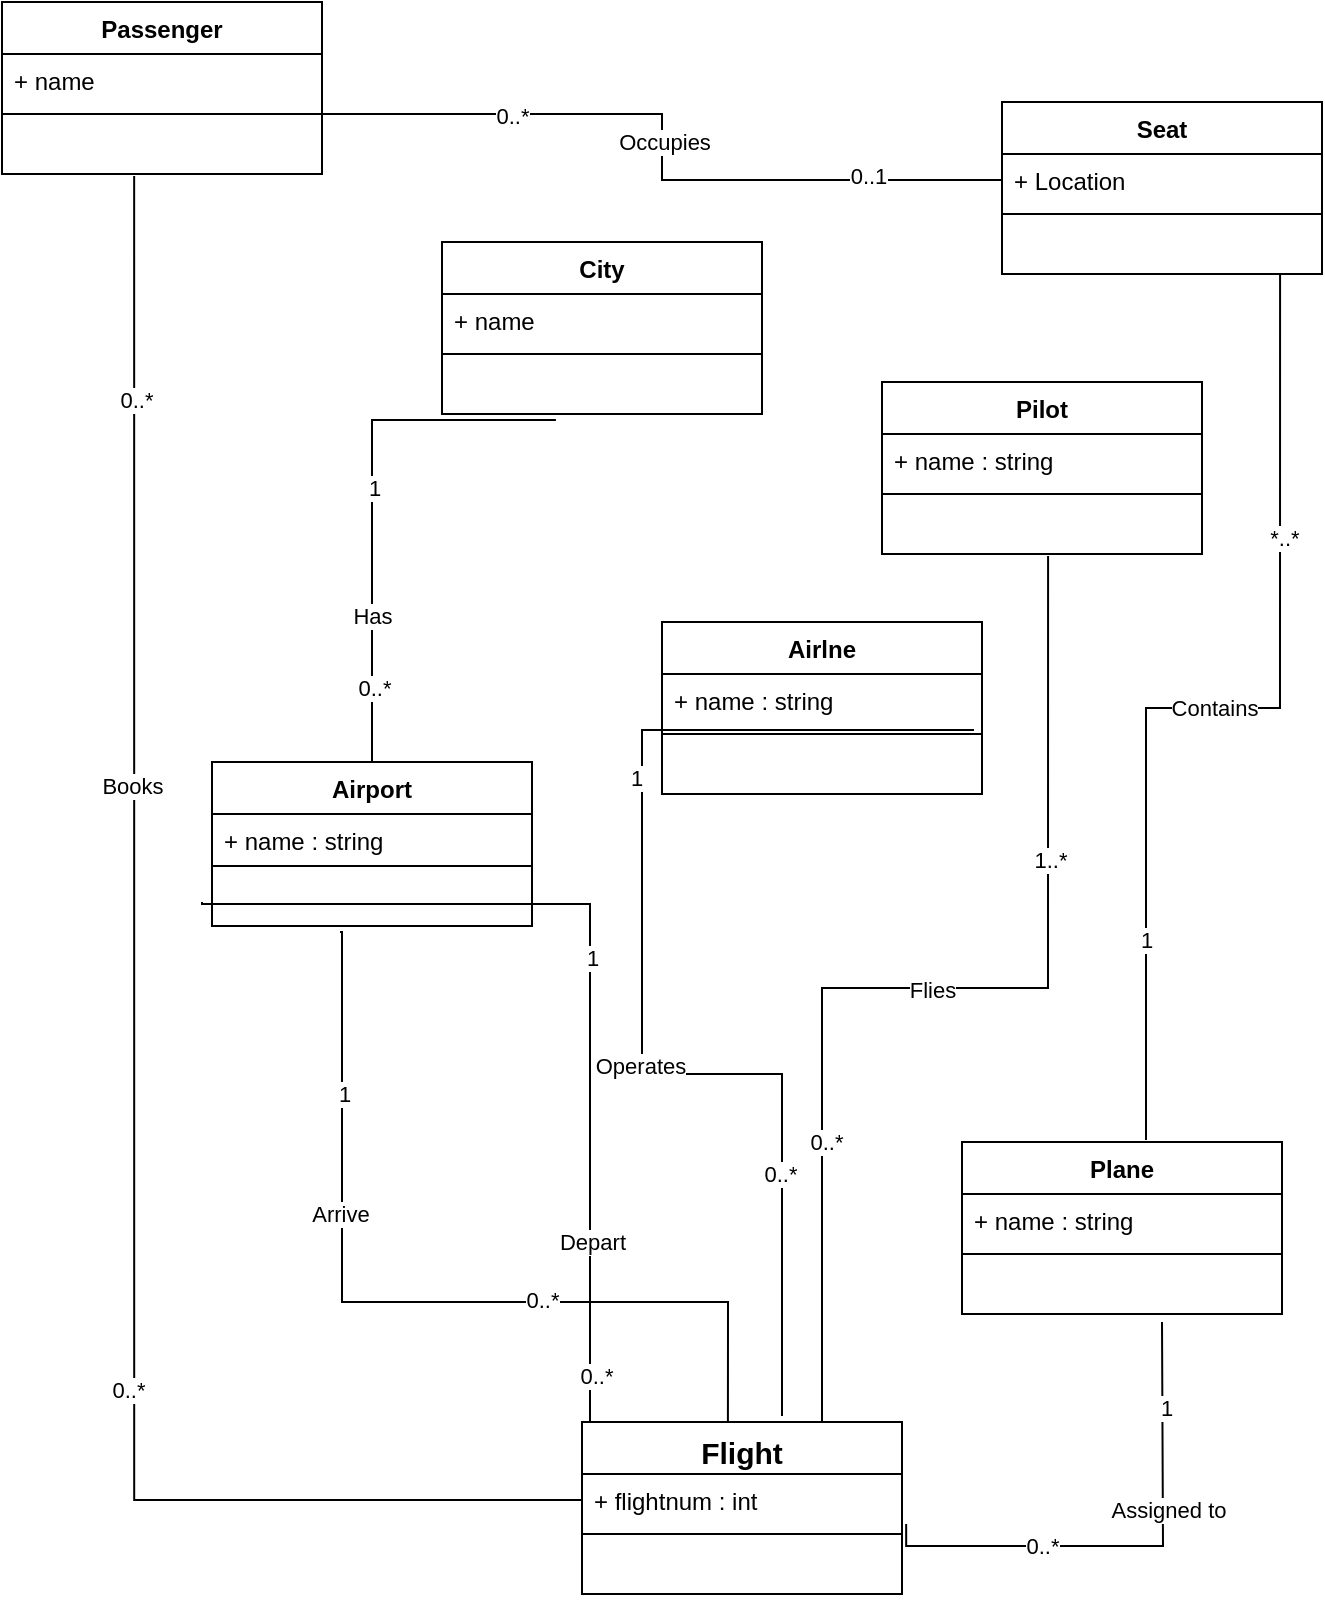 <mxfile version="24.7.12">
  <diagram name="Page-1" id="CE_rK_QQu4wzql79LrfP">
    <mxGraphModel dx="1434" dy="1872" grid="1" gridSize="10" guides="1" tooltips="1" connect="1" arrows="1" fold="1" page="1" pageScale="1" pageWidth="850" pageHeight="1100" math="0" shadow="0">
      <root>
        <mxCell id="0" />
        <mxCell id="1" parent="0" />
        <mxCell id="_2mIFLcZgnzXSxb4yv_Y-1" value="Airlne" style="swimlane;fontStyle=1;align=center;verticalAlign=top;childLayout=stackLayout;horizontal=1;startSize=26;horizontalStack=0;resizeParent=1;resizeParentMax=0;resizeLast=0;collapsible=1;marginBottom=0;whiteSpace=wrap;html=1;" vertex="1" parent="1">
          <mxGeometry x="490" y="180" width="160" height="86" as="geometry" />
        </mxCell>
        <mxCell id="_2mIFLcZgnzXSxb4yv_Y-2" value="+ name : string" style="text;strokeColor=none;fillColor=none;align=left;verticalAlign=top;spacingLeft=4;spacingRight=4;overflow=hidden;rotatable=0;points=[[0,0.5],[1,0.5]];portConstraint=eastwest;whiteSpace=wrap;html=1;" vertex="1" parent="_2mIFLcZgnzXSxb4yv_Y-1">
          <mxGeometry y="26" width="160" height="26" as="geometry" />
        </mxCell>
        <mxCell id="_2mIFLcZgnzXSxb4yv_Y-3" value="" style="line;strokeWidth=1;fillColor=none;align=left;verticalAlign=middle;spacingTop=-1;spacingLeft=3;spacingRight=3;rotatable=0;labelPosition=right;points=[];portConstraint=eastwest;strokeColor=inherit;" vertex="1" parent="_2mIFLcZgnzXSxb4yv_Y-1">
          <mxGeometry y="52" width="160" height="8" as="geometry" />
        </mxCell>
        <mxCell id="_2mIFLcZgnzXSxb4yv_Y-4" value="&lt;div&gt;&lt;br&gt;&lt;/div&gt;&lt;div&gt;&lt;br&gt;&lt;/div&gt;" style="text;strokeColor=none;fillColor=none;align=left;verticalAlign=top;spacingLeft=4;spacingRight=4;overflow=hidden;rotatable=0;points=[[0,0.5],[1,0.5]];portConstraint=eastwest;whiteSpace=wrap;html=1;" vertex="1" parent="_2mIFLcZgnzXSxb4yv_Y-1">
          <mxGeometry y="60" width="160" height="26" as="geometry" />
        </mxCell>
        <mxCell id="_2mIFLcZgnzXSxb4yv_Y-5" value="Plane" style="swimlane;fontStyle=1;align=center;verticalAlign=top;childLayout=stackLayout;horizontal=1;startSize=26;horizontalStack=0;resizeParent=1;resizeParentMax=0;resizeLast=0;collapsible=1;marginBottom=0;whiteSpace=wrap;html=1;" vertex="1" parent="1">
          <mxGeometry x="640" y="440" width="160" height="86" as="geometry" />
        </mxCell>
        <mxCell id="_2mIFLcZgnzXSxb4yv_Y-6" value="+ name : string" style="text;strokeColor=none;fillColor=none;align=left;verticalAlign=top;spacingLeft=4;spacingRight=4;overflow=hidden;rotatable=0;points=[[0,0.5],[1,0.5]];portConstraint=eastwest;whiteSpace=wrap;html=1;" vertex="1" parent="_2mIFLcZgnzXSxb4yv_Y-5">
          <mxGeometry y="26" width="160" height="26" as="geometry" />
        </mxCell>
        <mxCell id="_2mIFLcZgnzXSxb4yv_Y-7" value="" style="line;strokeWidth=1;fillColor=none;align=left;verticalAlign=middle;spacingTop=-1;spacingLeft=3;spacingRight=3;rotatable=0;labelPosition=right;points=[];portConstraint=eastwest;strokeColor=inherit;" vertex="1" parent="_2mIFLcZgnzXSxb4yv_Y-5">
          <mxGeometry y="52" width="160" height="8" as="geometry" />
        </mxCell>
        <mxCell id="_2mIFLcZgnzXSxb4yv_Y-8" value="&lt;div&gt;&lt;br&gt;&lt;/div&gt;&lt;div&gt;&lt;br&gt;&lt;/div&gt;" style="text;strokeColor=none;fillColor=none;align=left;verticalAlign=top;spacingLeft=4;spacingRight=4;overflow=hidden;rotatable=0;points=[[0,0.5],[1,0.5]];portConstraint=eastwest;whiteSpace=wrap;html=1;" vertex="1" parent="_2mIFLcZgnzXSxb4yv_Y-5">
          <mxGeometry y="60" width="160" height="26" as="geometry" />
        </mxCell>
        <mxCell id="_2mIFLcZgnzXSxb4yv_Y-9" value="Passenger" style="swimlane;fontStyle=1;align=center;verticalAlign=top;childLayout=stackLayout;horizontal=1;startSize=26;horizontalStack=0;resizeParent=1;resizeParentMax=0;resizeLast=0;collapsible=1;marginBottom=0;whiteSpace=wrap;html=1;" vertex="1" parent="1">
          <mxGeometry x="160" y="-130" width="160" height="86" as="geometry" />
        </mxCell>
        <mxCell id="_2mIFLcZgnzXSxb4yv_Y-10" value="+ name" style="text;strokeColor=none;fillColor=none;align=left;verticalAlign=top;spacingLeft=4;spacingRight=4;overflow=hidden;rotatable=0;points=[[0,0.5],[1,0.5]];portConstraint=eastwest;whiteSpace=wrap;html=1;" vertex="1" parent="_2mIFLcZgnzXSxb4yv_Y-9">
          <mxGeometry y="26" width="160" height="26" as="geometry" />
        </mxCell>
        <mxCell id="_2mIFLcZgnzXSxb4yv_Y-11" value="" style="line;strokeWidth=1;fillColor=none;align=left;verticalAlign=middle;spacingTop=-1;spacingLeft=3;spacingRight=3;rotatable=0;labelPosition=right;points=[];portConstraint=eastwest;strokeColor=inherit;" vertex="1" parent="_2mIFLcZgnzXSxb4yv_Y-9">
          <mxGeometry y="52" width="160" height="8" as="geometry" />
        </mxCell>
        <mxCell id="_2mIFLcZgnzXSxb4yv_Y-12" value="&lt;div&gt;&lt;br&gt;&lt;/div&gt;&lt;div&gt;&lt;br&gt;&lt;/div&gt;" style="text;strokeColor=none;fillColor=none;align=left;verticalAlign=top;spacingLeft=4;spacingRight=4;overflow=hidden;rotatable=0;points=[[0,0.5],[1,0.5]];portConstraint=eastwest;whiteSpace=wrap;html=1;" vertex="1" parent="_2mIFLcZgnzXSxb4yv_Y-9">
          <mxGeometry y="60" width="160" height="26" as="geometry" />
        </mxCell>
        <mxCell id="_2mIFLcZgnzXSxb4yv_Y-13" value="Seat" style="swimlane;fontStyle=1;align=center;verticalAlign=top;childLayout=stackLayout;horizontal=1;startSize=26;horizontalStack=0;resizeParent=1;resizeParentMax=0;resizeLast=0;collapsible=1;marginBottom=0;whiteSpace=wrap;html=1;" vertex="1" parent="1">
          <mxGeometry x="660" y="-80" width="160" height="86" as="geometry" />
        </mxCell>
        <mxCell id="_2mIFLcZgnzXSxb4yv_Y-14" value="+ Location" style="text;strokeColor=none;fillColor=none;align=left;verticalAlign=top;spacingLeft=4;spacingRight=4;overflow=hidden;rotatable=0;points=[[0,0.5],[1,0.5]];portConstraint=eastwest;whiteSpace=wrap;html=1;" vertex="1" parent="_2mIFLcZgnzXSxb4yv_Y-13">
          <mxGeometry y="26" width="160" height="26" as="geometry" />
        </mxCell>
        <mxCell id="_2mIFLcZgnzXSxb4yv_Y-15" value="" style="line;strokeWidth=1;fillColor=none;align=left;verticalAlign=middle;spacingTop=-1;spacingLeft=3;spacingRight=3;rotatable=0;labelPosition=right;points=[];portConstraint=eastwest;strokeColor=inherit;" vertex="1" parent="_2mIFLcZgnzXSxb4yv_Y-13">
          <mxGeometry y="52" width="160" height="8" as="geometry" />
        </mxCell>
        <mxCell id="_2mIFLcZgnzXSxb4yv_Y-16" value="&lt;div&gt;&lt;br&gt;&lt;/div&gt;&lt;div&gt;&lt;br&gt;&lt;/div&gt;" style="text;strokeColor=none;fillColor=none;align=left;verticalAlign=top;spacingLeft=4;spacingRight=4;overflow=hidden;rotatable=0;points=[[0,0.5],[1,0.5]];portConstraint=eastwest;whiteSpace=wrap;html=1;" vertex="1" parent="_2mIFLcZgnzXSxb4yv_Y-13">
          <mxGeometry y="60" width="160" height="26" as="geometry" />
        </mxCell>
        <mxCell id="_2mIFLcZgnzXSxb4yv_Y-17" value="City" style="swimlane;fontStyle=1;align=center;verticalAlign=top;childLayout=stackLayout;horizontal=1;startSize=26;horizontalStack=0;resizeParent=1;resizeParentMax=0;resizeLast=0;collapsible=1;marginBottom=0;whiteSpace=wrap;html=1;" vertex="1" parent="1">
          <mxGeometry x="380" y="-10" width="160" height="86" as="geometry" />
        </mxCell>
        <mxCell id="_2mIFLcZgnzXSxb4yv_Y-18" value="+ name" style="text;strokeColor=none;fillColor=none;align=left;verticalAlign=top;spacingLeft=4;spacingRight=4;overflow=hidden;rotatable=0;points=[[0,0.5],[1,0.5]];portConstraint=eastwest;whiteSpace=wrap;html=1;" vertex="1" parent="_2mIFLcZgnzXSxb4yv_Y-17">
          <mxGeometry y="26" width="160" height="26" as="geometry" />
        </mxCell>
        <mxCell id="_2mIFLcZgnzXSxb4yv_Y-19" value="" style="line;strokeWidth=1;fillColor=none;align=left;verticalAlign=middle;spacingTop=-1;spacingLeft=3;spacingRight=3;rotatable=0;labelPosition=right;points=[];portConstraint=eastwest;strokeColor=inherit;" vertex="1" parent="_2mIFLcZgnzXSxb4yv_Y-17">
          <mxGeometry y="52" width="160" height="8" as="geometry" />
        </mxCell>
        <mxCell id="_2mIFLcZgnzXSxb4yv_Y-20" value="&lt;div&gt;&lt;br&gt;&lt;/div&gt;&lt;div&gt;&lt;br&gt;&lt;/div&gt;" style="text;strokeColor=none;fillColor=none;align=left;verticalAlign=top;spacingLeft=4;spacingRight=4;overflow=hidden;rotatable=0;points=[[0,0.5],[1,0.5]];portConstraint=eastwest;whiteSpace=wrap;html=1;" vertex="1" parent="_2mIFLcZgnzXSxb4yv_Y-17">
          <mxGeometry y="60" width="160" height="26" as="geometry" />
        </mxCell>
        <mxCell id="_2mIFLcZgnzXSxb4yv_Y-21" value="Pilot" style="swimlane;fontStyle=1;align=center;verticalAlign=top;childLayout=stackLayout;horizontal=1;startSize=26;horizontalStack=0;resizeParent=1;resizeParentMax=0;resizeLast=0;collapsible=1;marginBottom=0;whiteSpace=wrap;html=1;" vertex="1" parent="1">
          <mxGeometry x="600" y="60" width="160" height="86" as="geometry" />
        </mxCell>
        <mxCell id="_2mIFLcZgnzXSxb4yv_Y-22" value="+ name : string" style="text;strokeColor=none;fillColor=none;align=left;verticalAlign=top;spacingLeft=4;spacingRight=4;overflow=hidden;rotatable=0;points=[[0,0.5],[1,0.5]];portConstraint=eastwest;whiteSpace=wrap;html=1;" vertex="1" parent="_2mIFLcZgnzXSxb4yv_Y-21">
          <mxGeometry y="26" width="160" height="26" as="geometry" />
        </mxCell>
        <mxCell id="_2mIFLcZgnzXSxb4yv_Y-23" value="" style="line;strokeWidth=1;fillColor=none;align=left;verticalAlign=middle;spacingTop=-1;spacingLeft=3;spacingRight=3;rotatable=0;labelPosition=right;points=[];portConstraint=eastwest;strokeColor=inherit;" vertex="1" parent="_2mIFLcZgnzXSxb4yv_Y-21">
          <mxGeometry y="52" width="160" height="8" as="geometry" />
        </mxCell>
        <mxCell id="_2mIFLcZgnzXSxb4yv_Y-24" value="&lt;div&gt;&lt;br&gt;&lt;/div&gt;&lt;div&gt;&lt;br&gt;&lt;/div&gt;" style="text;strokeColor=none;fillColor=none;align=left;verticalAlign=top;spacingLeft=4;spacingRight=4;overflow=hidden;rotatable=0;points=[[0,0.5],[1,0.5]];portConstraint=eastwest;whiteSpace=wrap;html=1;" vertex="1" parent="_2mIFLcZgnzXSxb4yv_Y-21">
          <mxGeometry y="60" width="160" height="26" as="geometry" />
        </mxCell>
        <mxCell id="_2mIFLcZgnzXSxb4yv_Y-25" value="Airport" style="swimlane;fontStyle=1;align=center;verticalAlign=top;childLayout=stackLayout;horizontal=1;startSize=26;horizontalStack=0;resizeParent=1;resizeParentMax=0;resizeLast=0;collapsible=1;marginBottom=0;whiteSpace=wrap;html=1;" vertex="1" parent="1">
          <mxGeometry x="265" y="250" width="160" height="82" as="geometry" />
        </mxCell>
        <mxCell id="_2mIFLcZgnzXSxb4yv_Y-26" value="+ name : string" style="text;strokeColor=none;fillColor=none;align=left;verticalAlign=top;spacingLeft=4;spacingRight=4;overflow=hidden;rotatable=0;points=[[0,0.5],[1,0.5]];portConstraint=eastwest;whiteSpace=wrap;html=1;" vertex="1" parent="_2mIFLcZgnzXSxb4yv_Y-25">
          <mxGeometry y="26" width="160" height="22" as="geometry" />
        </mxCell>
        <mxCell id="_2mIFLcZgnzXSxb4yv_Y-27" value="" style="line;strokeWidth=1;fillColor=none;align=left;verticalAlign=middle;spacingTop=-1;spacingLeft=3;spacingRight=3;rotatable=0;labelPosition=right;points=[];portConstraint=eastwest;strokeColor=inherit;" vertex="1" parent="_2mIFLcZgnzXSxb4yv_Y-25">
          <mxGeometry y="48" width="160" height="8" as="geometry" />
        </mxCell>
        <mxCell id="_2mIFLcZgnzXSxb4yv_Y-28" value="&lt;div&gt;&lt;br&gt;&lt;/div&gt;&lt;div&gt;&lt;br&gt;&lt;/div&gt;" style="text;strokeColor=none;fillColor=none;align=left;verticalAlign=top;spacingLeft=4;spacingRight=4;overflow=hidden;rotatable=0;points=[[0,0.5],[1,0.5]];portConstraint=eastwest;whiteSpace=wrap;html=1;" vertex="1" parent="_2mIFLcZgnzXSxb4yv_Y-25">
          <mxGeometry y="56" width="160" height="26" as="geometry" />
        </mxCell>
        <mxCell id="_2mIFLcZgnzXSxb4yv_Y-29" value="&lt;font style=&quot;font-size: 15px;&quot;&gt;Flight&lt;/font&gt;" style="swimlane;fontStyle=1;align=center;verticalAlign=top;childLayout=stackLayout;horizontal=1;startSize=26;horizontalStack=0;resizeParent=1;resizeParentMax=0;resizeLast=0;collapsible=1;marginBottom=0;whiteSpace=wrap;html=1;" vertex="1" parent="1">
          <mxGeometry x="450" y="580" width="160" height="86" as="geometry" />
        </mxCell>
        <mxCell id="_2mIFLcZgnzXSxb4yv_Y-30" value="+ flightnum : int" style="text;strokeColor=none;fillColor=none;align=left;verticalAlign=top;spacingLeft=4;spacingRight=4;overflow=hidden;rotatable=0;points=[[0,0.5],[1,0.5]];portConstraint=eastwest;whiteSpace=wrap;html=1;" vertex="1" parent="_2mIFLcZgnzXSxb4yv_Y-29">
          <mxGeometry y="26" width="160" height="26" as="geometry" />
        </mxCell>
        <mxCell id="_2mIFLcZgnzXSxb4yv_Y-31" value="" style="line;strokeWidth=1;fillColor=none;align=left;verticalAlign=middle;spacingTop=-1;spacingLeft=3;spacingRight=3;rotatable=0;labelPosition=right;points=[];portConstraint=eastwest;strokeColor=inherit;" vertex="1" parent="_2mIFLcZgnzXSxb4yv_Y-29">
          <mxGeometry y="52" width="160" height="8" as="geometry" />
        </mxCell>
        <mxCell id="_2mIFLcZgnzXSxb4yv_Y-32" value="&lt;div&gt;&lt;br&gt;&lt;/div&gt;&lt;div&gt;&lt;br&gt;&lt;/div&gt;" style="text;strokeColor=none;fillColor=none;align=left;verticalAlign=top;spacingLeft=4;spacingRight=4;overflow=hidden;rotatable=0;points=[[0,0.5],[1,0.5]];portConstraint=eastwest;whiteSpace=wrap;html=1;" vertex="1" parent="_2mIFLcZgnzXSxb4yv_Y-29">
          <mxGeometry y="60" width="160" height="26" as="geometry" />
        </mxCell>
        <mxCell id="_2mIFLcZgnzXSxb4yv_Y-78" value="" style="endArrow=none;html=1;edgeStyle=orthogonalEdgeStyle;rounded=0;exitX=0.4;exitY=1.115;exitDx=0;exitDy=0;exitPerimeter=0;entryX=0.456;entryY=0;entryDx=0;entryDy=0;entryPerimeter=0;" edge="1" parent="1" source="_2mIFLcZgnzXSxb4yv_Y-28" target="_2mIFLcZgnzXSxb4yv_Y-29">
          <mxGeometry relative="1" as="geometry">
            <mxPoint x="310" y="510" as="sourcePoint" />
            <mxPoint x="470" y="510" as="targetPoint" />
            <Array as="points">
              <mxPoint x="330" y="335" />
              <mxPoint x="330" y="520" />
              <mxPoint x="523" y="520" />
            </Array>
          </mxGeometry>
        </mxCell>
        <mxCell id="_2mIFLcZgnzXSxb4yv_Y-79" value="" style="edgeLabel;resizable=0;html=1;align=left;verticalAlign=bottom;" connectable="0" vertex="1" parent="_2mIFLcZgnzXSxb4yv_Y-78">
          <mxGeometry x="-1" relative="1" as="geometry" />
        </mxCell>
        <mxCell id="_2mIFLcZgnzXSxb4yv_Y-80" value="" style="edgeLabel;resizable=0;html=1;align=right;verticalAlign=bottom;" connectable="0" vertex="1" parent="_2mIFLcZgnzXSxb4yv_Y-78">
          <mxGeometry x="1" relative="1" as="geometry" />
        </mxCell>
        <mxCell id="_2mIFLcZgnzXSxb4yv_Y-81" value="Arrive" style="edgeLabel;html=1;align=center;verticalAlign=middle;resizable=0;points=[];" vertex="1" connectable="0" parent="_2mIFLcZgnzXSxb4yv_Y-78">
          <mxGeometry x="-0.353" y="-1" relative="1" as="geometry">
            <mxPoint as="offset" />
          </mxGeometry>
        </mxCell>
        <mxCell id="_2mIFLcZgnzXSxb4yv_Y-82" value="1" style="edgeLabel;html=1;align=center;verticalAlign=middle;resizable=0;points=[];" vertex="1" connectable="0" parent="_2mIFLcZgnzXSxb4yv_Y-78">
          <mxGeometry x="-0.626" y="1" relative="1" as="geometry">
            <mxPoint as="offset" />
          </mxGeometry>
        </mxCell>
        <mxCell id="_2mIFLcZgnzXSxb4yv_Y-83" value="0..*" style="edgeLabel;html=1;align=center;verticalAlign=middle;resizable=0;points=[];" vertex="1" connectable="0" parent="_2mIFLcZgnzXSxb4yv_Y-78">
          <mxGeometry x="0.303" y="1" relative="1" as="geometry">
            <mxPoint as="offset" />
          </mxGeometry>
        </mxCell>
        <mxCell id="_2mIFLcZgnzXSxb4yv_Y-84" value="" style="endArrow=none;html=1;edgeStyle=orthogonalEdgeStyle;rounded=0;exitX=0.044;exitY=1.115;exitDx=0;exitDy=0;exitPerimeter=0;entryX=0.25;entryY=0;entryDx=0;entryDy=0;" edge="1" parent="1" target="_2mIFLcZgnzXSxb4yv_Y-29">
          <mxGeometry relative="1" as="geometry">
            <mxPoint x="260.0" y="320.0" as="sourcePoint" />
            <mxPoint x="480" y="570" as="targetPoint" />
            <Array as="points">
              <mxPoint x="260" y="321" />
              <mxPoint x="454" y="321" />
              <mxPoint x="454" y="580" />
            </Array>
          </mxGeometry>
        </mxCell>
        <mxCell id="_2mIFLcZgnzXSxb4yv_Y-85" value="" style="edgeLabel;resizable=0;html=1;align=left;verticalAlign=bottom;" connectable="0" vertex="1" parent="_2mIFLcZgnzXSxb4yv_Y-84">
          <mxGeometry x="-1" relative="1" as="geometry" />
        </mxCell>
        <mxCell id="_2mIFLcZgnzXSxb4yv_Y-86" value="" style="edgeLabel;resizable=0;html=1;align=right;verticalAlign=bottom;" connectable="0" vertex="1" parent="_2mIFLcZgnzXSxb4yv_Y-84">
          <mxGeometry x="1" relative="1" as="geometry" />
        </mxCell>
        <mxCell id="_2mIFLcZgnzXSxb4yv_Y-87" value="Depart" style="edgeLabel;html=1;align=center;verticalAlign=middle;resizable=0;points=[];" vertex="1" connectable="0" parent="_2mIFLcZgnzXSxb4yv_Y-84">
          <mxGeometry x="0.486" y="1" relative="1" as="geometry">
            <mxPoint as="offset" />
          </mxGeometry>
        </mxCell>
        <mxCell id="_2mIFLcZgnzXSxb4yv_Y-88" value="1" style="edgeLabel;html=1;align=center;verticalAlign=middle;resizable=0;points=[];" vertex="1" connectable="0" parent="_2mIFLcZgnzXSxb4yv_Y-84">
          <mxGeometry x="-0.094" y="1" relative="1" as="geometry">
            <mxPoint as="offset" />
          </mxGeometry>
        </mxCell>
        <mxCell id="_2mIFLcZgnzXSxb4yv_Y-89" value="0..*" style="edgeLabel;html=1;align=center;verticalAlign=middle;resizable=0;points=[];" vertex="1" connectable="0" parent="_2mIFLcZgnzXSxb4yv_Y-84">
          <mxGeometry x="0.759" y="3" relative="1" as="geometry">
            <mxPoint as="offset" />
          </mxGeometry>
        </mxCell>
        <mxCell id="_2mIFLcZgnzXSxb4yv_Y-91" value="" style="endArrow=none;html=1;edgeStyle=orthogonalEdgeStyle;rounded=0;exitX=0.413;exitY=1.038;exitDx=0;exitDy=0;exitPerimeter=0;entryX=0;entryY=0.5;entryDx=0;entryDy=0;" edge="1" parent="1" source="_2mIFLcZgnzXSxb4yv_Y-12" target="_2mIFLcZgnzXSxb4yv_Y-30">
          <mxGeometry relative="1" as="geometry">
            <mxPoint x="310" y="400" as="sourcePoint" />
            <mxPoint x="470" y="400" as="targetPoint" />
          </mxGeometry>
        </mxCell>
        <mxCell id="_2mIFLcZgnzXSxb4yv_Y-92" value="" style="edgeLabel;resizable=0;html=1;align=left;verticalAlign=bottom;" connectable="0" vertex="1" parent="_2mIFLcZgnzXSxb4yv_Y-91">
          <mxGeometry x="-1" relative="1" as="geometry" />
        </mxCell>
        <mxCell id="_2mIFLcZgnzXSxb4yv_Y-93" value="" style="edgeLabel;resizable=0;html=1;align=right;verticalAlign=bottom;" connectable="0" vertex="1" parent="_2mIFLcZgnzXSxb4yv_Y-91">
          <mxGeometry x="1" relative="1" as="geometry" />
        </mxCell>
        <mxCell id="_2mIFLcZgnzXSxb4yv_Y-94" value="Books" style="edgeLabel;html=1;align=center;verticalAlign=middle;resizable=0;points=[];" vertex="1" connectable="0" parent="_2mIFLcZgnzXSxb4yv_Y-91">
          <mxGeometry x="-0.311" y="-1" relative="1" as="geometry">
            <mxPoint as="offset" />
          </mxGeometry>
        </mxCell>
        <mxCell id="_2mIFLcZgnzXSxb4yv_Y-95" value="0..*" style="edgeLabel;html=1;align=center;verticalAlign=middle;resizable=0;points=[];" vertex="1" connectable="0" parent="_2mIFLcZgnzXSxb4yv_Y-91">
          <mxGeometry x="-0.747" y="1" relative="1" as="geometry">
            <mxPoint as="offset" />
          </mxGeometry>
        </mxCell>
        <mxCell id="_2mIFLcZgnzXSxb4yv_Y-96" value="0..*" style="edgeLabel;html=1;align=center;verticalAlign=middle;resizable=0;points=[];" vertex="1" connectable="0" parent="_2mIFLcZgnzXSxb4yv_Y-91">
          <mxGeometry x="0.37" y="-3" relative="1" as="geometry">
            <mxPoint as="offset" />
          </mxGeometry>
        </mxCell>
        <mxCell id="_2mIFLcZgnzXSxb4yv_Y-104" value="" style="endArrow=none;html=1;edgeStyle=orthogonalEdgeStyle;rounded=0;entryX=0.625;entryY=-0.035;entryDx=0;entryDy=0;entryPerimeter=0;exitX=0.975;exitY=1.077;exitDx=0;exitDy=0;exitPerimeter=0;" edge="1" parent="1" source="_2mIFLcZgnzXSxb4yv_Y-2" target="_2mIFLcZgnzXSxb4yv_Y-29">
          <mxGeometry relative="1" as="geometry">
            <mxPoint x="320" y="400" as="sourcePoint" />
            <mxPoint x="480" y="400" as="targetPoint" />
          </mxGeometry>
        </mxCell>
        <mxCell id="_2mIFLcZgnzXSxb4yv_Y-105" value="" style="edgeLabel;resizable=0;html=1;align=left;verticalAlign=bottom;" connectable="0" vertex="1" parent="_2mIFLcZgnzXSxb4yv_Y-104">
          <mxGeometry x="-1" relative="1" as="geometry" />
        </mxCell>
        <mxCell id="_2mIFLcZgnzXSxb4yv_Y-106" value="" style="edgeLabel;resizable=0;html=1;align=right;verticalAlign=bottom;" connectable="0" vertex="1" parent="_2mIFLcZgnzXSxb4yv_Y-104">
          <mxGeometry x="1" relative="1" as="geometry" />
        </mxCell>
        <mxCell id="_2mIFLcZgnzXSxb4yv_Y-107" value="1" style="edgeLabel;html=1;align=center;verticalAlign=middle;resizable=0;points=[];" vertex="1" connectable="0" parent="_2mIFLcZgnzXSxb4yv_Y-104">
          <mxGeometry x="-0.345" y="-3" relative="1" as="geometry">
            <mxPoint as="offset" />
          </mxGeometry>
        </mxCell>
        <mxCell id="_2mIFLcZgnzXSxb4yv_Y-108" value="Operates" style="edgeLabel;html=1;align=center;verticalAlign=middle;resizable=0;points=[];" vertex="1" connectable="0" parent="_2mIFLcZgnzXSxb4yv_Y-104">
          <mxGeometry x="0.153" y="-1" relative="1" as="geometry">
            <mxPoint as="offset" />
          </mxGeometry>
        </mxCell>
        <mxCell id="_2mIFLcZgnzXSxb4yv_Y-109" value="0..*" style="edgeLabel;html=1;align=center;verticalAlign=middle;resizable=0;points=[];" vertex="1" connectable="0" parent="_2mIFLcZgnzXSxb4yv_Y-104">
          <mxGeometry x="0.582" y="-1" relative="1" as="geometry">
            <mxPoint as="offset" />
          </mxGeometry>
        </mxCell>
        <mxCell id="_2mIFLcZgnzXSxb4yv_Y-111" value="" style="endArrow=none;html=1;edgeStyle=orthogonalEdgeStyle;rounded=0;exitX=0.519;exitY=1.038;exitDx=0;exitDy=0;exitPerimeter=0;entryX=0.75;entryY=0;entryDx=0;entryDy=0;" edge="1" parent="1" source="_2mIFLcZgnzXSxb4yv_Y-24" target="_2mIFLcZgnzXSxb4yv_Y-29">
          <mxGeometry relative="1" as="geometry">
            <mxPoint x="693" y="170" as="sourcePoint" />
            <mxPoint x="570" y="570" as="targetPoint" />
          </mxGeometry>
        </mxCell>
        <mxCell id="_2mIFLcZgnzXSxb4yv_Y-112" value="" style="edgeLabel;resizable=0;html=1;align=left;verticalAlign=bottom;" connectable="0" vertex="1" parent="_2mIFLcZgnzXSxb4yv_Y-111">
          <mxGeometry x="-1" relative="1" as="geometry" />
        </mxCell>
        <mxCell id="_2mIFLcZgnzXSxb4yv_Y-113" value="" style="edgeLabel;resizable=0;html=1;align=right;verticalAlign=bottom;" connectable="0" vertex="1" parent="_2mIFLcZgnzXSxb4yv_Y-111">
          <mxGeometry x="1" relative="1" as="geometry" />
        </mxCell>
        <mxCell id="_2mIFLcZgnzXSxb4yv_Y-114" value="1..*" style="edgeLabel;html=1;align=center;verticalAlign=middle;resizable=0;points=[];" vertex="1" connectable="0" parent="_2mIFLcZgnzXSxb4yv_Y-111">
          <mxGeometry x="-0.444" y="1" relative="1" as="geometry">
            <mxPoint as="offset" />
          </mxGeometry>
        </mxCell>
        <mxCell id="_2mIFLcZgnzXSxb4yv_Y-115" value="Flies" style="edgeLabel;html=1;align=center;verticalAlign=middle;resizable=0;points=[];" vertex="1" connectable="0" parent="_2mIFLcZgnzXSxb4yv_Y-111">
          <mxGeometry x="0.005" y="1" relative="1" as="geometry">
            <mxPoint as="offset" />
          </mxGeometry>
        </mxCell>
        <mxCell id="_2mIFLcZgnzXSxb4yv_Y-116" value="0..*" style="edgeLabel;html=1;align=center;verticalAlign=middle;resizable=0;points=[];" vertex="1" connectable="0" parent="_2mIFLcZgnzXSxb4yv_Y-111">
          <mxGeometry x="0.485" y="2" relative="1" as="geometry">
            <mxPoint as="offset" />
          </mxGeometry>
        </mxCell>
        <mxCell id="_2mIFLcZgnzXSxb4yv_Y-117" value="" style="endArrow=none;html=1;edgeStyle=orthogonalEdgeStyle;rounded=0;entryX=1.013;entryY=0.962;entryDx=0;entryDy=0;entryPerimeter=0;" edge="1" parent="1" target="_2mIFLcZgnzXSxb4yv_Y-30">
          <mxGeometry relative="1" as="geometry">
            <mxPoint x="740" y="530" as="sourcePoint" />
            <mxPoint x="700" y="300" as="targetPoint" />
          </mxGeometry>
        </mxCell>
        <mxCell id="_2mIFLcZgnzXSxb4yv_Y-118" value="" style="edgeLabel;resizable=0;html=1;align=left;verticalAlign=bottom;" connectable="0" vertex="1" parent="_2mIFLcZgnzXSxb4yv_Y-117">
          <mxGeometry x="-1" relative="1" as="geometry" />
        </mxCell>
        <mxCell id="_2mIFLcZgnzXSxb4yv_Y-119" value="" style="edgeLabel;resizable=0;html=1;align=right;verticalAlign=bottom;" connectable="0" vertex="1" parent="_2mIFLcZgnzXSxb4yv_Y-117">
          <mxGeometry x="1" relative="1" as="geometry" />
        </mxCell>
        <mxCell id="_2mIFLcZgnzXSxb4yv_Y-120" value="Assigned to" style="edgeLabel;html=1;align=center;verticalAlign=middle;resizable=0;points=[];" vertex="1" connectable="0" parent="_2mIFLcZgnzXSxb4yv_Y-117">
          <mxGeometry x="-0.252" y="2" relative="1" as="geometry">
            <mxPoint as="offset" />
          </mxGeometry>
        </mxCell>
        <mxCell id="_2mIFLcZgnzXSxb4yv_Y-121" value="1" style="edgeLabel;html=1;align=center;verticalAlign=middle;resizable=0;points=[];" vertex="1" connectable="0" parent="_2mIFLcZgnzXSxb4yv_Y-117">
          <mxGeometry x="-0.658" y="2" relative="1" as="geometry">
            <mxPoint as="offset" />
          </mxGeometry>
        </mxCell>
        <mxCell id="_2mIFLcZgnzXSxb4yv_Y-122" value="0..*" style="edgeLabel;html=1;align=center;verticalAlign=middle;resizable=0;points=[];" vertex="1" connectable="0" parent="_2mIFLcZgnzXSxb4yv_Y-117">
          <mxGeometry x="0.372" relative="1" as="geometry">
            <mxPoint as="offset" />
          </mxGeometry>
        </mxCell>
        <mxCell id="_2mIFLcZgnzXSxb4yv_Y-123" value="Contains" style="endArrow=none;html=1;edgeStyle=orthogonalEdgeStyle;rounded=0;entryX=0.575;entryY=-0.012;entryDx=0;entryDy=0;entryPerimeter=0;exitX=0.869;exitY=1;exitDx=0;exitDy=0;exitPerimeter=0;" edge="1" parent="1" source="_2mIFLcZgnzXSxb4yv_Y-16" target="_2mIFLcZgnzXSxb4yv_Y-5">
          <mxGeometry relative="1" as="geometry">
            <mxPoint x="540" y="100" as="sourcePoint" />
            <mxPoint x="700" y="100" as="targetPoint" />
          </mxGeometry>
        </mxCell>
        <mxCell id="_2mIFLcZgnzXSxb4yv_Y-124" value="" style="edgeLabel;resizable=0;html=1;align=left;verticalAlign=bottom;" connectable="0" vertex="1" parent="_2mIFLcZgnzXSxb4yv_Y-123">
          <mxGeometry x="-1" relative="1" as="geometry" />
        </mxCell>
        <mxCell id="_2mIFLcZgnzXSxb4yv_Y-125" value="" style="edgeLabel;resizable=0;html=1;align=right;verticalAlign=bottom;" connectable="0" vertex="1" parent="_2mIFLcZgnzXSxb4yv_Y-123">
          <mxGeometry x="1" relative="1" as="geometry" />
        </mxCell>
        <mxCell id="_2mIFLcZgnzXSxb4yv_Y-126" value="*..*" style="edgeLabel;html=1;align=center;verticalAlign=middle;resizable=0;points=[];" vertex="1" connectable="0" parent="_2mIFLcZgnzXSxb4yv_Y-123">
          <mxGeometry x="-0.472" y="2" relative="1" as="geometry">
            <mxPoint as="offset" />
          </mxGeometry>
        </mxCell>
        <mxCell id="_2mIFLcZgnzXSxb4yv_Y-127" value="1" style="edgeLabel;html=1;align=center;verticalAlign=middle;resizable=0;points=[];" vertex="1" connectable="0" parent="_2mIFLcZgnzXSxb4yv_Y-123">
          <mxGeometry x="0.6" relative="1" as="geometry">
            <mxPoint as="offset" />
          </mxGeometry>
        </mxCell>
        <mxCell id="_2mIFLcZgnzXSxb4yv_Y-128" value="" style="endArrow=none;html=1;edgeStyle=orthogonalEdgeStyle;rounded=0;exitX=1;exitY=1.154;exitDx=0;exitDy=0;exitPerimeter=0;" edge="1" parent="1" source="_2mIFLcZgnzXSxb4yv_Y-10" target="_2mIFLcZgnzXSxb4yv_Y-14">
          <mxGeometry relative="1" as="geometry">
            <mxPoint x="390" y="100" as="sourcePoint" />
            <mxPoint x="550" y="100" as="targetPoint" />
            <Array as="points">
              <mxPoint x="490" y="-74" />
              <mxPoint x="490" y="-41" />
            </Array>
          </mxGeometry>
        </mxCell>
        <mxCell id="_2mIFLcZgnzXSxb4yv_Y-131" value="Occupies" style="edgeLabel;html=1;align=center;verticalAlign=middle;resizable=0;points=[];" vertex="1" connectable="0" parent="_2mIFLcZgnzXSxb4yv_Y-128">
          <mxGeometry x="-0.013" y="1" relative="1" as="geometry">
            <mxPoint as="offset" />
          </mxGeometry>
        </mxCell>
        <mxCell id="_2mIFLcZgnzXSxb4yv_Y-132" value="0..*" style="edgeLabel;html=1;align=center;verticalAlign=middle;resizable=0;points=[];" vertex="1" connectable="0" parent="_2mIFLcZgnzXSxb4yv_Y-128">
          <mxGeometry x="-0.491" y="-1" relative="1" as="geometry">
            <mxPoint as="offset" />
          </mxGeometry>
        </mxCell>
        <mxCell id="_2mIFLcZgnzXSxb4yv_Y-133" value="0..1" style="edgeLabel;html=1;align=center;verticalAlign=middle;resizable=0;points=[];" vertex="1" connectable="0" parent="_2mIFLcZgnzXSxb4yv_Y-128">
          <mxGeometry x="0.641" y="2" relative="1" as="geometry">
            <mxPoint as="offset" />
          </mxGeometry>
        </mxCell>
        <mxCell id="_2mIFLcZgnzXSxb4yv_Y-134" value="" style="endArrow=none;html=1;edgeStyle=orthogonalEdgeStyle;rounded=0;exitX=0.356;exitY=1.115;exitDx=0;exitDy=0;exitPerimeter=0;entryX=0.5;entryY=0;entryDx=0;entryDy=0;" edge="1" parent="1" source="_2mIFLcZgnzXSxb4yv_Y-20" target="_2mIFLcZgnzXSxb4yv_Y-25">
          <mxGeometry relative="1" as="geometry">
            <mxPoint x="300" y="300" as="sourcePoint" />
            <mxPoint x="350" y="230" as="targetPoint" />
          </mxGeometry>
        </mxCell>
        <mxCell id="_2mIFLcZgnzXSxb4yv_Y-135" value="" style="edgeLabel;resizable=0;html=1;align=left;verticalAlign=bottom;" connectable="0" vertex="1" parent="_2mIFLcZgnzXSxb4yv_Y-134">
          <mxGeometry x="-1" relative="1" as="geometry" />
        </mxCell>
        <mxCell id="_2mIFLcZgnzXSxb4yv_Y-136" value="" style="edgeLabel;resizable=0;html=1;align=right;verticalAlign=bottom;" connectable="0" vertex="1" parent="_2mIFLcZgnzXSxb4yv_Y-134">
          <mxGeometry x="1" relative="1" as="geometry" />
        </mxCell>
        <mxCell id="_2mIFLcZgnzXSxb4yv_Y-137" value="Has" style="edgeLabel;html=1;align=center;verticalAlign=middle;resizable=0;points=[];" vertex="1" connectable="0" parent="_2mIFLcZgnzXSxb4yv_Y-134">
          <mxGeometry x="0.444" relative="1" as="geometry">
            <mxPoint as="offset" />
          </mxGeometry>
        </mxCell>
        <mxCell id="_2mIFLcZgnzXSxb4yv_Y-138" value="1" style="edgeLabel;html=1;align=center;verticalAlign=middle;resizable=0;points=[];" vertex="1" connectable="0" parent="_2mIFLcZgnzXSxb4yv_Y-134">
          <mxGeometry x="-0.044" y="1" relative="1" as="geometry">
            <mxPoint as="offset" />
          </mxGeometry>
        </mxCell>
        <mxCell id="_2mIFLcZgnzXSxb4yv_Y-139" value="0..*" style="edgeLabel;html=1;align=center;verticalAlign=middle;resizable=0;points=[];" vertex="1" connectable="0" parent="_2mIFLcZgnzXSxb4yv_Y-134">
          <mxGeometry x="0.714" y="1" relative="1" as="geometry">
            <mxPoint as="offset" />
          </mxGeometry>
        </mxCell>
      </root>
    </mxGraphModel>
  </diagram>
</mxfile>
